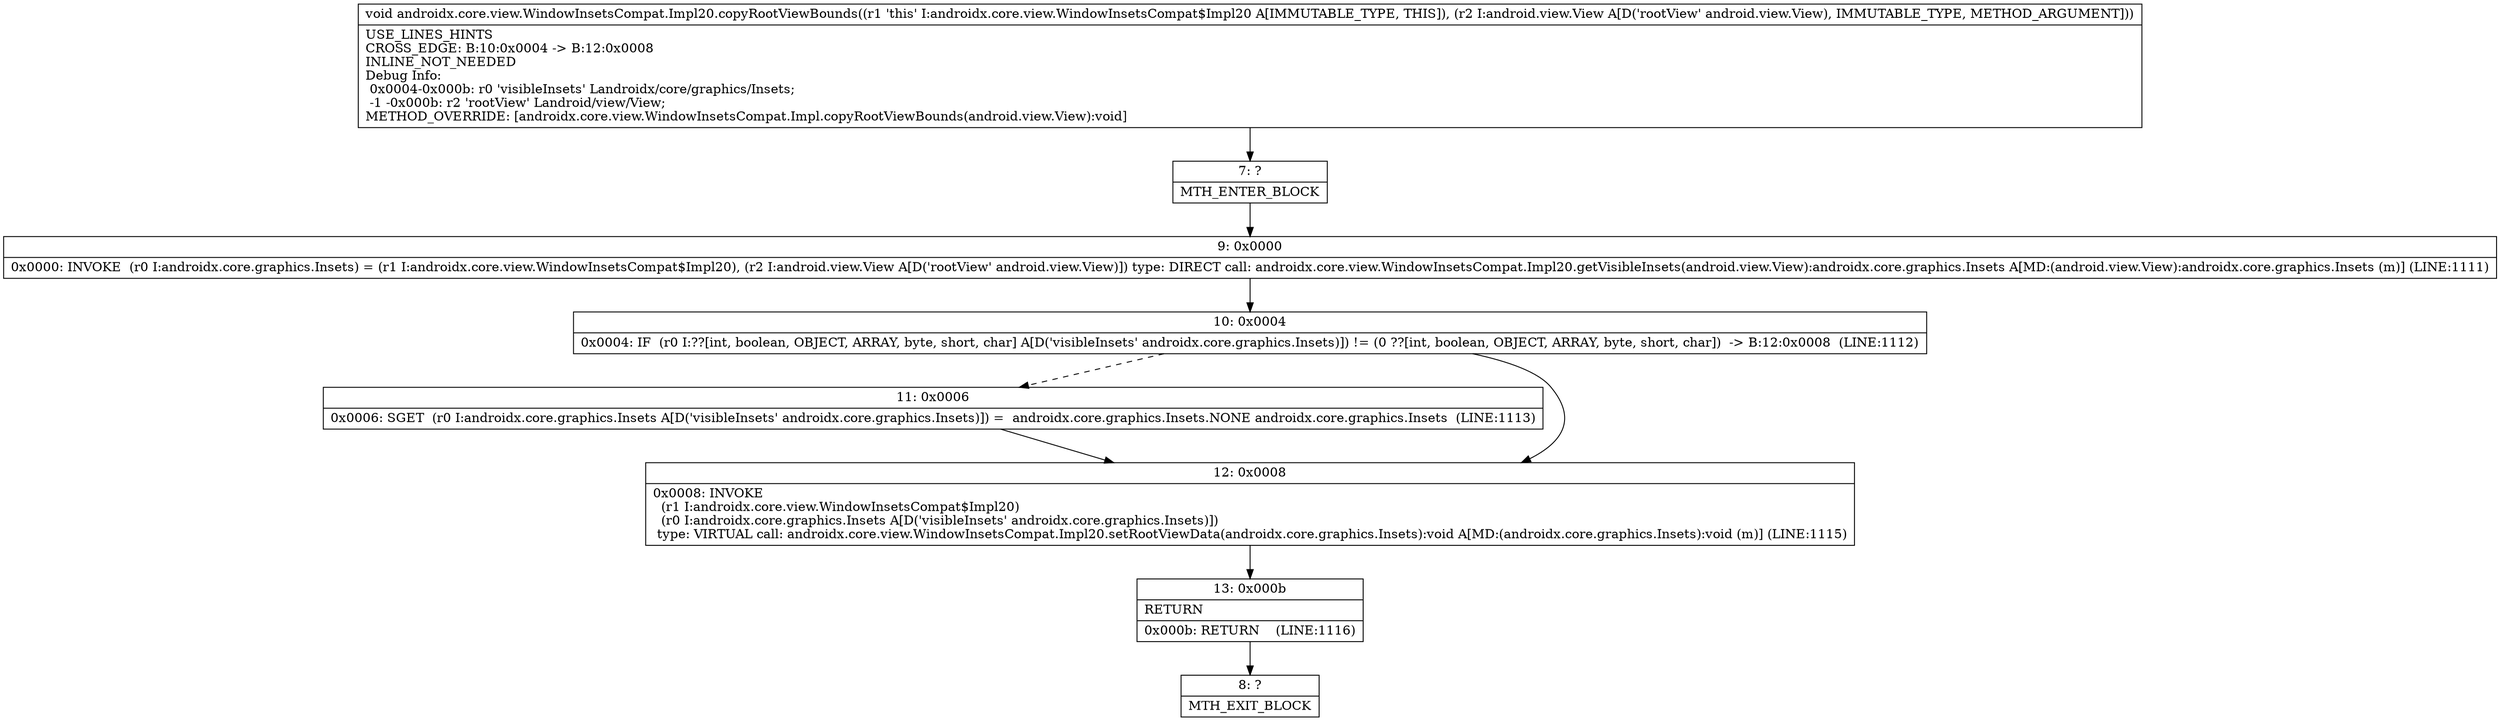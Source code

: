 digraph "CFG forandroidx.core.view.WindowInsetsCompat.Impl20.copyRootViewBounds(Landroid\/view\/View;)V" {
Node_7 [shape=record,label="{7\:\ ?|MTH_ENTER_BLOCK\l}"];
Node_9 [shape=record,label="{9\:\ 0x0000|0x0000: INVOKE  (r0 I:androidx.core.graphics.Insets) = (r1 I:androidx.core.view.WindowInsetsCompat$Impl20), (r2 I:android.view.View A[D('rootView' android.view.View)]) type: DIRECT call: androidx.core.view.WindowInsetsCompat.Impl20.getVisibleInsets(android.view.View):androidx.core.graphics.Insets A[MD:(android.view.View):androidx.core.graphics.Insets (m)] (LINE:1111)\l}"];
Node_10 [shape=record,label="{10\:\ 0x0004|0x0004: IF  (r0 I:??[int, boolean, OBJECT, ARRAY, byte, short, char] A[D('visibleInsets' androidx.core.graphics.Insets)]) != (0 ??[int, boolean, OBJECT, ARRAY, byte, short, char])  \-\> B:12:0x0008  (LINE:1112)\l}"];
Node_11 [shape=record,label="{11\:\ 0x0006|0x0006: SGET  (r0 I:androidx.core.graphics.Insets A[D('visibleInsets' androidx.core.graphics.Insets)]) =  androidx.core.graphics.Insets.NONE androidx.core.graphics.Insets  (LINE:1113)\l}"];
Node_12 [shape=record,label="{12\:\ 0x0008|0x0008: INVOKE  \l  (r1 I:androidx.core.view.WindowInsetsCompat$Impl20)\l  (r0 I:androidx.core.graphics.Insets A[D('visibleInsets' androidx.core.graphics.Insets)])\l type: VIRTUAL call: androidx.core.view.WindowInsetsCompat.Impl20.setRootViewData(androidx.core.graphics.Insets):void A[MD:(androidx.core.graphics.Insets):void (m)] (LINE:1115)\l}"];
Node_13 [shape=record,label="{13\:\ 0x000b|RETURN\l|0x000b: RETURN    (LINE:1116)\l}"];
Node_8 [shape=record,label="{8\:\ ?|MTH_EXIT_BLOCK\l}"];
MethodNode[shape=record,label="{void androidx.core.view.WindowInsetsCompat.Impl20.copyRootViewBounds((r1 'this' I:androidx.core.view.WindowInsetsCompat$Impl20 A[IMMUTABLE_TYPE, THIS]), (r2 I:android.view.View A[D('rootView' android.view.View), IMMUTABLE_TYPE, METHOD_ARGUMENT]))  | USE_LINES_HINTS\lCROSS_EDGE: B:10:0x0004 \-\> B:12:0x0008\lINLINE_NOT_NEEDED\lDebug Info:\l  0x0004\-0x000b: r0 'visibleInsets' Landroidx\/core\/graphics\/Insets;\l  \-1 \-0x000b: r2 'rootView' Landroid\/view\/View;\lMETHOD_OVERRIDE: [androidx.core.view.WindowInsetsCompat.Impl.copyRootViewBounds(android.view.View):void]\l}"];
MethodNode -> Node_7;Node_7 -> Node_9;
Node_9 -> Node_10;
Node_10 -> Node_11[style=dashed];
Node_10 -> Node_12;
Node_11 -> Node_12;
Node_12 -> Node_13;
Node_13 -> Node_8;
}

